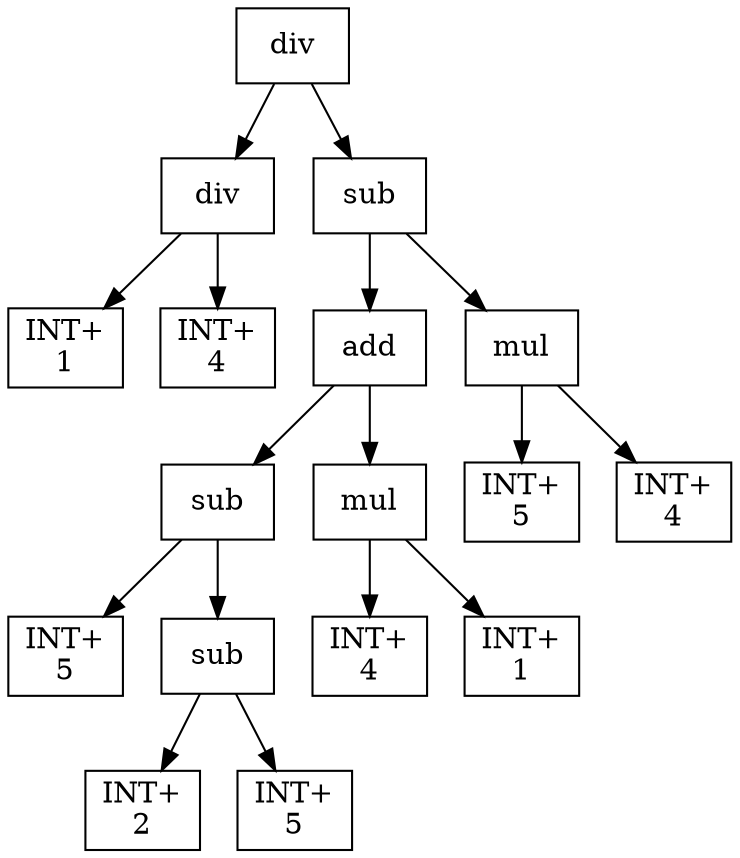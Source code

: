 digraph expr {
  node [shape=box];
  n1 [label="div"];
  n2 [label="div"];
  n3 [label="INT+\n1"];
  n4 [label="INT+\n4"];
  n2 -> n3;
  n2 -> n4;
  n5 [label="sub"];
  n6 [label="add"];
  n7 [label="sub"];
  n8 [label="INT+\n5"];
  n9 [label="sub"];
  n10 [label="INT+\n2"];
  n11 [label="INT+\n5"];
  n9 -> n10;
  n9 -> n11;
  n7 -> n8;
  n7 -> n9;
  n12 [label="mul"];
  n13 [label="INT+\n4"];
  n14 [label="INT+\n1"];
  n12 -> n13;
  n12 -> n14;
  n6 -> n7;
  n6 -> n12;
  n15 [label="mul"];
  n16 [label="INT+\n5"];
  n17 [label="INT+\n4"];
  n15 -> n16;
  n15 -> n17;
  n5 -> n6;
  n5 -> n15;
  n1 -> n2;
  n1 -> n5;
}